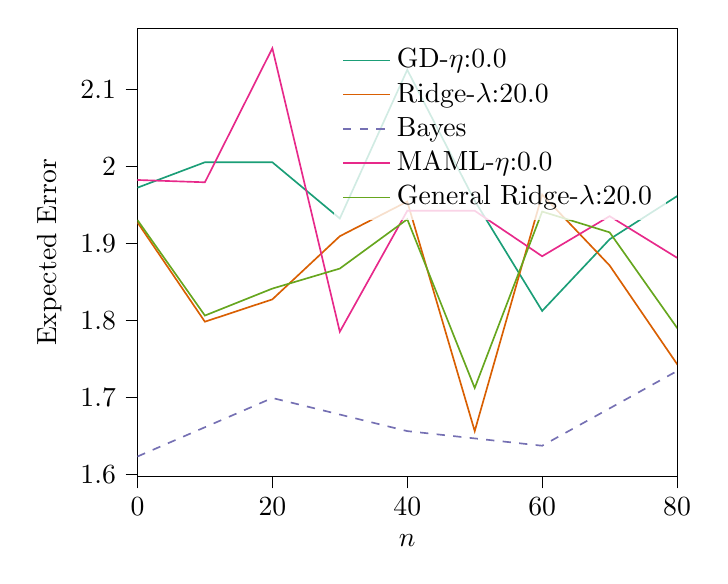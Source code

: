 % This file was created with tikzplotlib v0.10.1.
\begin{tikzpicture}

\definecolor{chocolate217952}{RGB}{217,95,2}
\definecolor{darkcyan27158119}{RGB}{27,158,119}
\definecolor{darkgray176}{RGB}{176,176,176}
\definecolor{deeppink23141138}{RGB}{231,41,138}
\definecolor{lightslategray117112179}{RGB}{117,112,179}
\definecolor{olivedrab10216630}{RGB}{102,166,30}

\begin{axis}[
legend cell align={left},
legend style={fill opacity=0.8, draw opacity=1, text opacity=1, draw=none},
tick align=outside,
tick pos=left,
x grid style={darkgray176},
xlabel={\(\displaystyle n\)},
xmin=0, xmax=80,
xtick style={color=black},
y grid style={darkgray176},
ylabel={Expected Error},
ymin=1.597, ymax=2.179,
ytick style={color=black}
]
\addplot [semithick, darkcyan27158119]
table {%
0 1.972
10 2.005
20 2.005
30 1.932
40 2.125
50 1.955
60 1.812
70 1.905
80 1.961
90 1.815
};
\addlegendentry{GD-$\eta$:0.0}
\addplot [semithick, chocolate217952]
table {%
0 1.927
10 1.798
20 1.827
30 1.909
40 1.954
50 1.656
60 1.963
70 1.871
80 1.743
90 1.853
};
\addlegendentry{Ridge-$\lambda$:20.0}
\addplot [semithick, lightslategray117112179, dashed]
table {%
0 1.623
20 1.699
40 1.656
60 1.637
80 1.734
};
\addlegendentry{Bayes}
\addplot [semithick, deeppink23141138]
table {%
0 1.982
10 1.979
20 2.153
30 1.785
40 1.942
50 1.942
60 1.883
70 1.935
80 1.881
90 2.032
};
\addlegendentry{MAML-$\eta$:0.0}
\addplot [semithick, olivedrab10216630]
table {%
0 1.93
10 1.806
20 1.841
30 1.867
40 1.931
50 1.712
60 1.941
70 1.914
80 1.79
90 1.862
};
\addlegendentry{General Ridge-$\lambda$:20.0}
\end{axis}

\end{tikzpicture}
